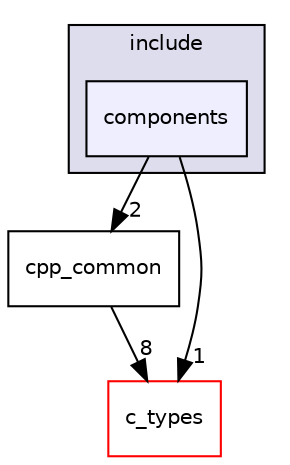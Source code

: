 digraph "components" {
  compound=true
  node [ fontsize="10", fontname="Helvetica"];
  edge [ labelfontsize="10", labelfontname="Helvetica"];
  subgraph clusterdir_d828925fd371daeaa4c854aa07a3082a {
    graph [ bgcolor="#ddddee", pencolor="black", label="include" fontname="Helvetica", fontsize="10", URL="dir_d828925fd371daeaa4c854aa07a3082a.html"]
  dir_541d8c39be40405acec353dbc45555fe [shape=box, label="components", style="filled", fillcolor="#eeeeff", pencolor="black", URL="dir_541d8c39be40405acec353dbc45555fe.html"];
  }
  dir_57c48c3ae7e9c811acaf538a4ef189c4 [shape=box label="cpp_common" URL="dir_57c48c3ae7e9c811acaf538a4ef189c4.html"];
  dir_381fbd6f4991b01d7f9af0ca809d871e [shape=box label="c_types" fillcolor="white" style="filled" color="red" URL="dir_381fbd6f4991b01d7f9af0ca809d871e.html"];
  dir_57c48c3ae7e9c811acaf538a4ef189c4->dir_381fbd6f4991b01d7f9af0ca809d871e [headlabel="8", labeldistance=1.5 headhref="dir_000019_000048.html"];
  dir_541d8c39be40405acec353dbc45555fe->dir_57c48c3ae7e9c811acaf538a4ef189c4 [headlabel="2", labeldistance=1.5 headhref="dir_000049_000019.html"];
  dir_541d8c39be40405acec353dbc45555fe->dir_381fbd6f4991b01d7f9af0ca809d871e [headlabel="1", labeldistance=1.5 headhref="dir_000049_000048.html"];
}
